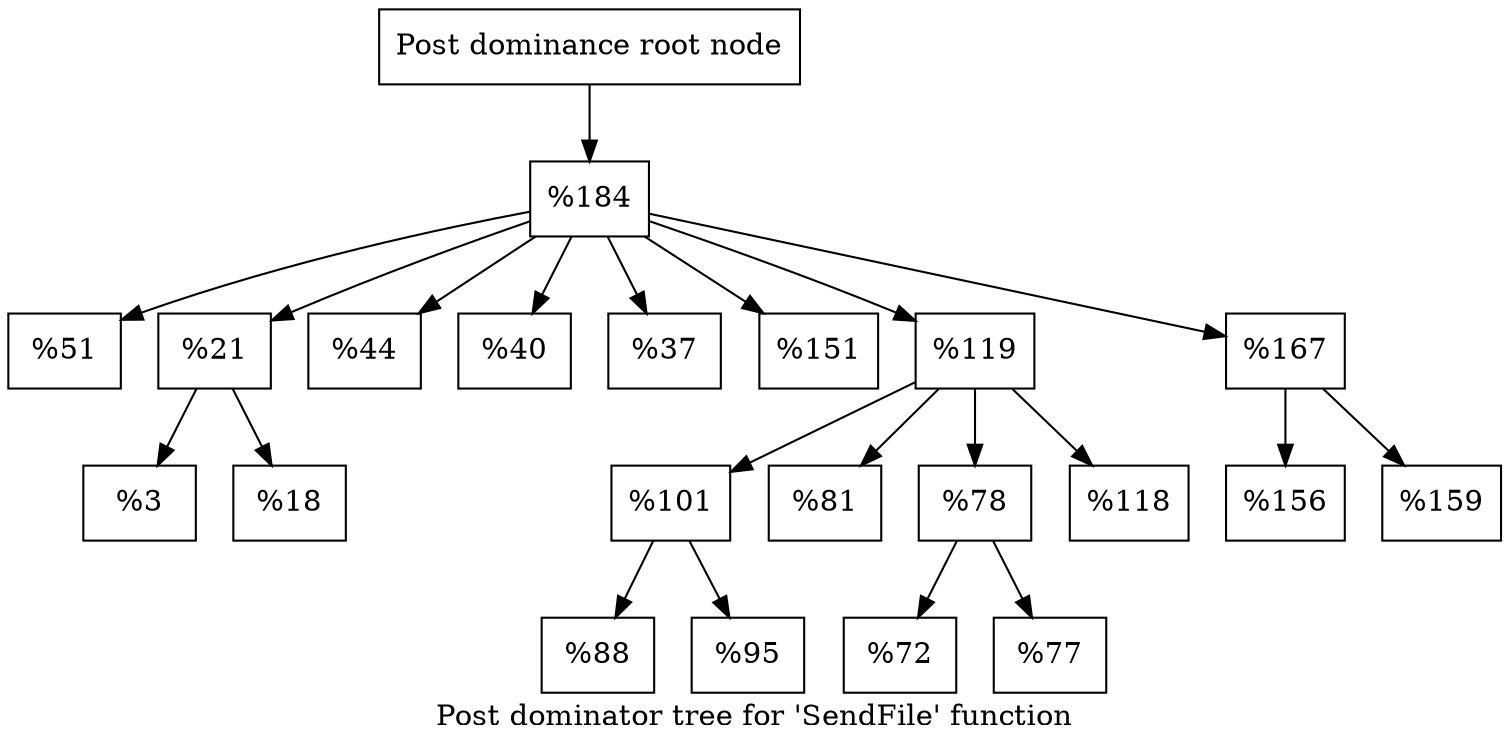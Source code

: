 digraph "Post dominator tree for 'SendFile' function" {
	label="Post dominator tree for 'SendFile' function";

	Node0x9b6560 [shape=record,label="{Post dominance root node}"];
	Node0x9b6560 -> Node0x9ee940;
	Node0x9ee940 [shape=record,label="{%184}"];
	Node0x9ee940 -> Node0x980750;
	Node0x9ee940 -> Node0x9aa080;
	Node0x9ee940 -> Node0x9c51f0;
	Node0x9ee940 -> Node0x94c700;
	Node0x9ee940 -> Node0x993d30;
	Node0x9ee940 -> Node0x947da0;
	Node0x9ee940 -> Node0xa03530;
	Node0x9ee940 -> Node0x9a8180;
	Node0x980750 [shape=record,label="{%51}"];
	Node0x9aa080 [shape=record,label="{%21}"];
	Node0x9aa080 -> Node0x9afda0;
	Node0x9aa080 -> Node0x9c83d0;
	Node0x9afda0 [shape=record,label="{%3}"];
	Node0x9c83d0 [shape=record,label="{%18}"];
	Node0x9c51f0 [shape=record,label="{%44}"];
	Node0x94c700 [shape=record,label="{%40}"];
	Node0x993d30 [shape=record,label="{%37}"];
	Node0x947da0 [shape=record,label="{%151}"];
	Node0xa03530 [shape=record,label="{%119}"];
	Node0xa03530 -> Node0x8f85a0;
	Node0xa03530 -> Node0x977060;
	Node0xa03530 -> Node0x97bfe0;
	Node0xa03530 -> Node0x9a3200;
	Node0x8f85a0 [shape=record,label="{%101}"];
	Node0x8f85a0 -> Node0x9ed850;
	Node0x8f85a0 -> Node0x9f6020;
	Node0x9ed850 [shape=record,label="{%88}"];
	Node0x9f6020 [shape=record,label="{%95}"];
	Node0x977060 [shape=record,label="{%81}"];
	Node0x97bfe0 [shape=record,label="{%78}"];
	Node0x97bfe0 -> Node0x9c5ce0;
	Node0x97bfe0 -> Node0x9c74b0;
	Node0x9c5ce0 [shape=record,label="{%72}"];
	Node0x9c74b0 [shape=record,label="{%77}"];
	Node0x9a3200 [shape=record,label="{%118}"];
	Node0x9a8180 [shape=record,label="{%167}"];
	Node0x9a8180 -> Node0x9e4410;
	Node0x9a8180 -> Node0x97bae0;
	Node0x9e4410 [shape=record,label="{%156}"];
	Node0x97bae0 [shape=record,label="{%159}"];
}
